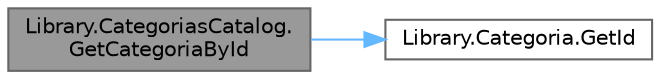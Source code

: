 digraph "Library.CategoriasCatalog.GetCategoriaById"
{
 // INTERACTIVE_SVG=YES
 // LATEX_PDF_SIZE
  bgcolor="transparent";
  edge [fontname=Helvetica,fontsize=10,labelfontname=Helvetica,labelfontsize=10];
  node [fontname=Helvetica,fontsize=10,shape=box,height=0.2,width=0.4];
  rankdir="LR";
  Node1 [label="Library.CategoriasCatalog.\lGetCategoriaById",height=0.2,width=0.4,color="gray40", fillcolor="grey60", style="filled", fontcolor="black",tooltip="Método para obtener una categoría por id"];
  Node1 -> Node2 [color="steelblue1",style="solid"];
  Node2 [label="Library.Categoria.GetId",height=0.2,width=0.4,color="grey40", fillcolor="white", style="filled",URL="$classLibrary_1_1Categoria.html#a391925bcef104bf634b266e75310aedf",tooltip="Método para obtener el ID de una Categoria"];
}

